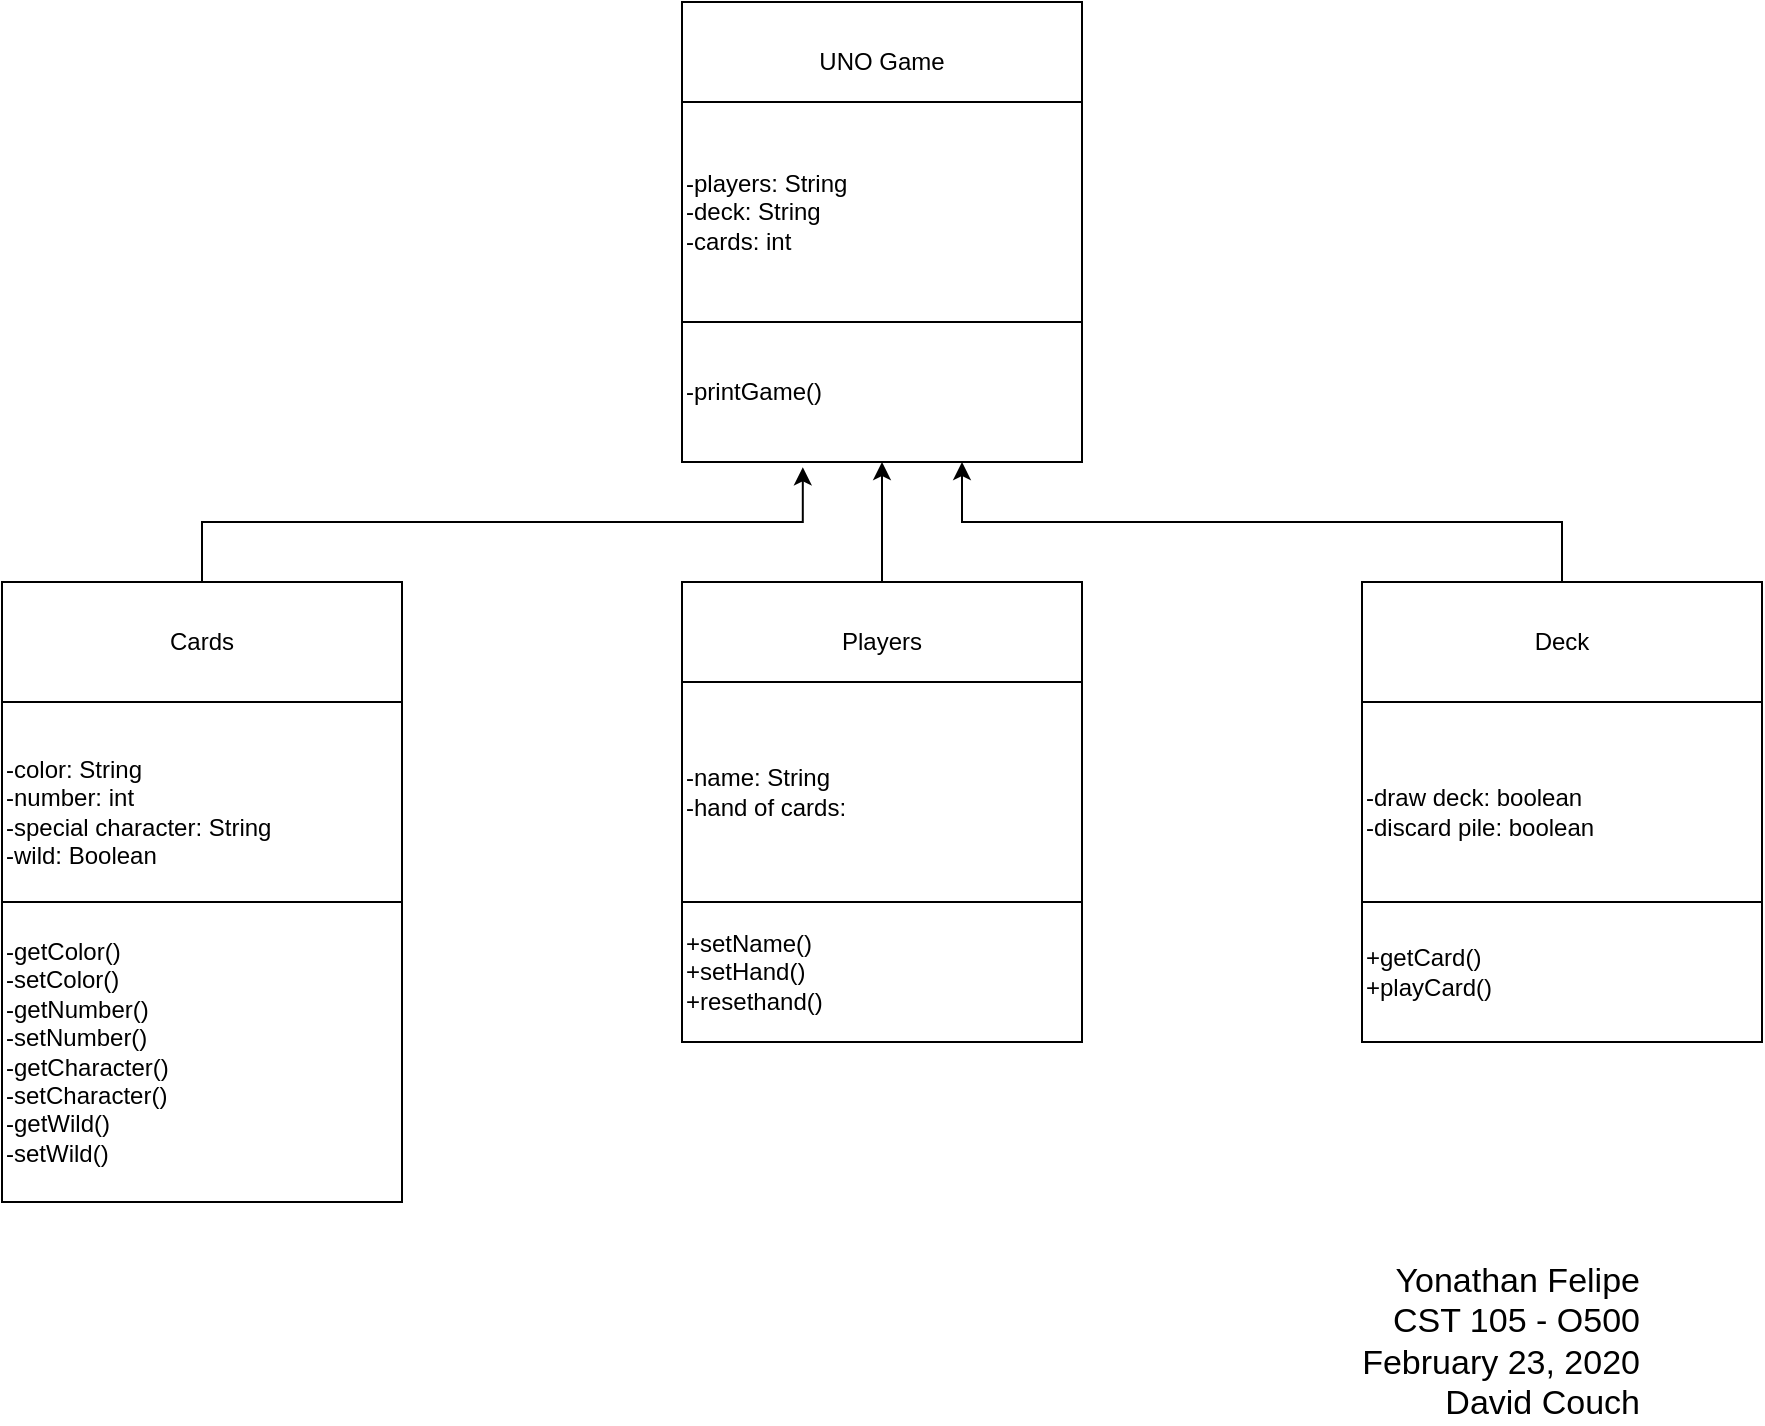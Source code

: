 <mxfile version="12.7.4" type="github">
  <diagram name="Page-1" id="e7e014a7-5840-1c2e-5031-d8a46d1fe8dd">
    <mxGraphModel dx="1029" dy="708" grid="1" gridSize="10" guides="1" tooltips="1" connect="1" arrows="1" fold="1" page="1" pageScale="1" pageWidth="1169" pageHeight="826" background="#ffffff" math="0" shadow="0">
      <root>
        <mxCell id="0" />
        <mxCell id="1" parent="0" />
        <mxCell id="Ha5gHBab-pMtj6OjEtId-41" value="UNO Game" style="rounded=0;whiteSpace=wrap;html=1;" vertex="1" parent="1">
          <mxGeometry x="540" y="30" width="200" height="60" as="geometry" />
        </mxCell>
        <mxCell id="Ha5gHBab-pMtj6OjEtId-42" value="-players: String&lt;br&gt;-deck: String&lt;br&gt;-cards: int" style="rounded=0;whiteSpace=wrap;html=1;align=left;" vertex="1" parent="1">
          <mxGeometry x="540" y="80" width="200" height="110" as="geometry" />
        </mxCell>
        <mxCell id="Ha5gHBab-pMtj6OjEtId-43" value="-printGame()" style="rounded=0;whiteSpace=wrap;html=1;align=left;" vertex="1" parent="1">
          <mxGeometry x="540" y="190" width="200" height="70" as="geometry" />
        </mxCell>
        <mxCell id="Ha5gHBab-pMtj6OjEtId-54" style="edgeStyle=orthogonalEdgeStyle;rounded=0;orthogonalLoop=1;jettySize=auto;html=1;exitX=0.5;exitY=0;exitDx=0;exitDy=0;entryX=0.302;entryY=1.038;entryDx=0;entryDy=0;entryPerimeter=0;" edge="1" parent="1" source="Ha5gHBab-pMtj6OjEtId-44" target="Ha5gHBab-pMtj6OjEtId-43">
          <mxGeometry relative="1" as="geometry" />
        </mxCell>
        <mxCell id="Ha5gHBab-pMtj6OjEtId-44" value="Cards" style="rounded=0;whiteSpace=wrap;html=1;" vertex="1" parent="1">
          <mxGeometry x="200" y="320" width="200" height="60" as="geometry" />
        </mxCell>
        <mxCell id="Ha5gHBab-pMtj6OjEtId-45" value="-color: String&lt;br&gt;-number: int&lt;br&gt;-special character: String&lt;br&gt;-wild: Boolean" style="rounded=0;whiteSpace=wrap;html=1;align=left;" vertex="1" parent="1">
          <mxGeometry x="200" y="380" width="200" height="110" as="geometry" />
        </mxCell>
        <mxCell id="Ha5gHBab-pMtj6OjEtId-46" value="-getColor()&lt;br&gt;-setColor()&lt;br&gt;-getNumber()&lt;br&gt;-setNumber()&lt;br&gt;-getCharacter()&lt;br&gt;-setCharacter()&lt;br&gt;-getWild()&lt;br&gt;-setWild()" style="rounded=0;whiteSpace=wrap;html=1;align=left;" vertex="1" parent="1">
          <mxGeometry x="200" y="480" width="200" height="150" as="geometry" />
        </mxCell>
        <mxCell id="Ha5gHBab-pMtj6OjEtId-55" style="edgeStyle=orthogonalEdgeStyle;rounded=0;orthogonalLoop=1;jettySize=auto;html=1;exitX=0.5;exitY=0;exitDx=0;exitDy=0;entryX=0.5;entryY=1;entryDx=0;entryDy=0;" edge="1" parent="1" source="Ha5gHBab-pMtj6OjEtId-47" target="Ha5gHBab-pMtj6OjEtId-43">
          <mxGeometry relative="1" as="geometry" />
        </mxCell>
        <mxCell id="Ha5gHBab-pMtj6OjEtId-47" value="Players" style="rounded=0;whiteSpace=wrap;html=1;" vertex="1" parent="1">
          <mxGeometry x="540" y="320" width="200" height="60" as="geometry" />
        </mxCell>
        <mxCell id="Ha5gHBab-pMtj6OjEtId-48" value="-name: String&lt;br&gt;-hand of cards:&amp;nbsp;" style="rounded=0;whiteSpace=wrap;html=1;align=left;" vertex="1" parent="1">
          <mxGeometry x="540" y="370" width="200" height="110" as="geometry" />
        </mxCell>
        <mxCell id="Ha5gHBab-pMtj6OjEtId-49" value="+setName()&lt;br&gt;+setHand()&lt;br&gt;+resethand()&lt;br&gt;" style="rounded=0;whiteSpace=wrap;html=1;align=left;" vertex="1" parent="1">
          <mxGeometry x="540" y="480" width="200" height="70" as="geometry" />
        </mxCell>
        <mxCell id="Ha5gHBab-pMtj6OjEtId-56" style="edgeStyle=orthogonalEdgeStyle;rounded=0;orthogonalLoop=1;jettySize=auto;html=1;exitX=0.5;exitY=0;exitDx=0;exitDy=0;entryX=0.7;entryY=1;entryDx=0;entryDy=0;entryPerimeter=0;" edge="1" parent="1" source="Ha5gHBab-pMtj6OjEtId-50" target="Ha5gHBab-pMtj6OjEtId-43">
          <mxGeometry relative="1" as="geometry" />
        </mxCell>
        <mxCell id="Ha5gHBab-pMtj6OjEtId-50" value="Deck" style="rounded=0;whiteSpace=wrap;html=1;" vertex="1" parent="1">
          <mxGeometry x="880" y="320" width="200" height="60" as="geometry" />
        </mxCell>
        <mxCell id="Ha5gHBab-pMtj6OjEtId-51" value="-draw deck: boolean&lt;br&gt;-discard pile: boolean" style="rounded=0;whiteSpace=wrap;html=1;align=left;" vertex="1" parent="1">
          <mxGeometry x="880" y="380" width="200" height="110" as="geometry" />
        </mxCell>
        <mxCell id="Ha5gHBab-pMtj6OjEtId-52" value="+getCard()&lt;br&gt;+playCard()" style="rounded=0;whiteSpace=wrap;html=1;align=left;" vertex="1" parent="1">
          <mxGeometry x="880" y="480" width="200" height="70" as="geometry" />
        </mxCell>
        <mxCell id="Ha5gHBab-pMtj6OjEtId-57" value="&lt;font style=&quot;font-size: 17px&quot;&gt;&lt;font style=&quot;font-size: 17px&quot;&gt;Yonathan Felipe&lt;br&gt;&lt;/font&gt;CST 105 - O500&lt;br&gt;February 23, 2020&lt;br&gt;David Couch&lt;/font&gt;" style="text;html=1;resizable=0;autosize=1;align=right;verticalAlign=middle;points=[];fillColor=none;strokeColor=none;rounded=0;strokeWidth=4;" vertex="1" parent="1">
          <mxGeometry x="870" y="665" width="150" height="70" as="geometry" />
        </mxCell>
      </root>
    </mxGraphModel>
  </diagram>
</mxfile>
